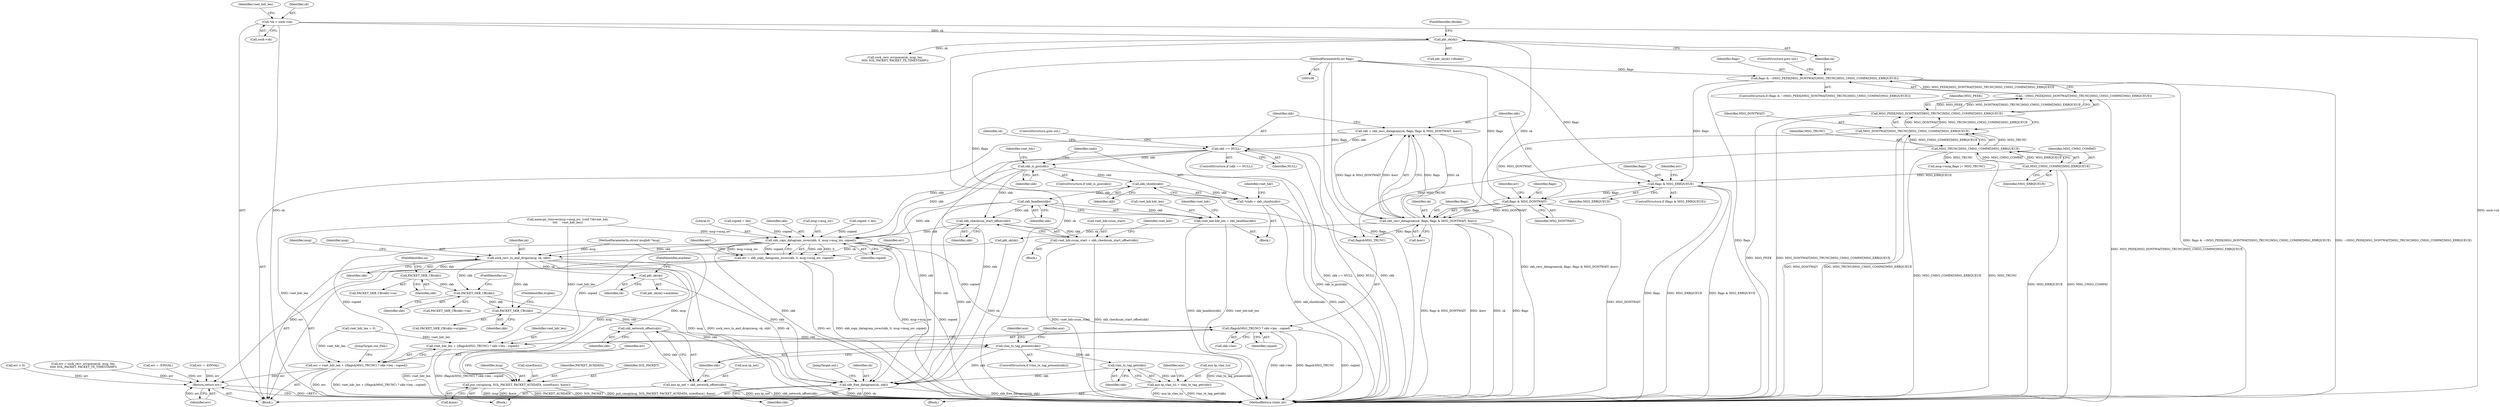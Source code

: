 digraph "0_linux_f3d3342602f8bcbf37d7c46641cb9bca7618eb1c_26@API" {
"1000170" [label="(Call,skb = skb_recv_datagram(sk, flags, flags & MSG_DONTWAIT, &err))"];
"1000172" [label="(Call,skb_recv_datagram(sk, flags, flags & MSG_DONTWAIT, &err))"];
"1000149" [label="(Call,pkt_sk(sk))"];
"1000116" [label="(Call,*sk = sock->sk)"];
"1000175" [label="(Call,flags & MSG_DONTWAIT)"];
"1000157" [label="(Call,flags & MSG_ERRQUEUE)"];
"1000133" [label="(Call,flags & ~(MSG_PEEK|MSG_DONTWAIT|MSG_TRUNC|MSG_CMSG_COMPAT|MSG_ERRQUEUE))"];
"1000113" [label="(MethodParameterIn,int flags)"];
"1000135" [label="(Call,~(MSG_PEEK|MSG_DONTWAIT|MSG_TRUNC|MSG_CMSG_COMPAT|MSG_ERRQUEUE))"];
"1000136" [label="(Call,MSG_PEEK|MSG_DONTWAIT|MSG_TRUNC|MSG_CMSG_COMPAT|MSG_ERRQUEUE)"];
"1000138" [label="(Call,MSG_DONTWAIT|MSG_TRUNC|MSG_CMSG_COMPAT|MSG_ERRQUEUE)"];
"1000140" [label="(Call,MSG_TRUNC|MSG_CMSG_COMPAT|MSG_ERRQUEUE)"];
"1000142" [label="(Call,MSG_CMSG_COMPAT|MSG_ERRQUEUE)"];
"1000181" [label="(Call,skb == NULL)"];
"1000211" [label="(Call,skb_is_gso(skb))"];
"1000217" [label="(Call,skb_shinfo(skb))"];
"1000215" [label="(Call,*sinfo = skb_shinfo(skb))"];
"1000223" [label="(Call,skb_headlen(skb))"];
"1000219" [label="(Call,vnet_hdr.hdr_len = skb_headlen(skb))"];
"1000310" [label="(Call,skb_checksum_start_offset(skb))"];
"1000306" [label="(Call,vnet_hdr.csum_start = skb_checksum_start_offset(skb))"];
"1000368" [label="(Call,skb_copy_datagram_iovec(skb, 0, msg->msg_iov, copied))"];
"1000366" [label="(Call,err = skb_copy_datagram_iovec(skb, 0, msg->msg_iov, copied))"];
"1000525" [label="(Return,return err;)"];
"1000378" [label="(Call,sock_recv_ts_and_drops(msg, sk, skb))"];
"1000408" [label="(Call,PACKET_SKB_CB(skb))"];
"1000418" [label="(Call,PACKET_SKB_CB(skb))"];
"1000452" [label="(Call,PACKET_SKB_CB(skb))"];
"1000471" [label="(Call,skb_network_offset(skb))"];
"1000467" [label="(Call,aux.tp_net = skb_network_offset(skb))"];
"1000474" [label="(Call,vlan_tx_tag_present(skb))"];
"1000481" [label="(Call,vlan_tx_tag_get(skb))"];
"1000477" [label="(Call,aux.tp_vlan_tci = vlan_tx_tag_get(skb))"];
"1000521" [label="(Call,skb_free_datagram(sk, skb))"];
"1000426" [label="(Call,pkt_sk(sk))"];
"1000500" [label="(Call,put_cmsg(msg, SOL_PACKET, PACKET_AUXDATA, sizeof(aux), &aux))"];
"1000508" [label="(Call,err = vnet_hdr_len + ((flags&MSG_TRUNC) ? skb->len : copied))"];
"1000510" [label="(Call,vnet_hdr_len + ((flags&MSG_TRUNC) ? skb->len : copied))"];
"1000512" [label="(Call,(flags&MSG_TRUNC) ? skb->len : copied)"];
"1000481" [label="(Call,vlan_tx_tag_get(skb))"];
"1000503" [label="(Identifier,PACKET_AUXDATA)"];
"1000369" [label="(Identifier,skb)"];
"1000451" [label="(Call,PACKET_SKB_CB(skb)->origlen)"];
"1000513" [label="(Call,flags&MSG_TRUNC)"];
"1000371" [label="(Call,msg->msg_iov)"];
"1000125" [label="(Call,vnet_hdr_len = 0)"];
"1000219" [label="(Call,vnet_hdr.hdr_len = skb_headlen(skb))"];
"1000143" [label="(Identifier,MSG_CMSG_COMPAT)"];
"1000420" [label="(FieldIdentifier,sa)"];
"1000492" [label="(Identifier,aux)"];
"1000524" [label="(JumpTarget,out:)"];
"1000354" [label="(Call,copied > len)"];
"1000187" [label="(Call,pkt_sk(sk))"];
"1000417" [label="(Call,PACKET_SKB_CB(skb)->sa)"];
"1000135" [label="(Call,~(MSG_PEEK|MSG_DONTWAIT|MSG_TRUNC|MSG_CMSG_COMPAT|MSG_ERRQUEUE))"];
"1000478" [label="(Call,aux.tp_vlan_tci)"];
"1000510" [label="(Call,vnet_hdr_len + ((flags&MSG_TRUNC) ? skb->len : copied))"];
"1000220" [label="(Call,vnet_hdr.hdr_len)"];
"1000111" [label="(MethodParameterIn,struct msghdr *msg)"];
"1000176" [label="(Identifier,flags)"];
"1000314" [label="(Identifier,vnet_hdr)"];
"1000140" [label="(Call,MSG_TRUNC|MSG_CMSG_COMPAT|MSG_ERRQUEUE)"];
"1000506" [label="(Call,&aux)"];
"1000512" [label="(Call,(flags&MSG_TRUNC) ? skb->len : copied)"];
"1000114" [label="(Block,)"];
"1000473" [label="(ControlStructure,if (vlan_tx_tag_present(skb)))"];
"1000113" [label="(MethodParameterIn,int flags)"];
"1000516" [label="(Call,skb->len)"];
"1000145" [label="(ControlStructure,goto out;)"];
"1000307" [label="(Call,vnet_hdr.csum_start)"];
"1000300" [label="(Block,)"];
"1000453" [label="(Identifier,skb)"];
"1000419" [label="(Identifier,skb)"];
"1000511" [label="(Identifier,vnet_hdr_len)"];
"1000427" [label="(Identifier,sk)"];
"1000182" [label="(Identifier,skb)"];
"1000384" [label="(Identifier,msg)"];
"1000224" [label="(Identifier,skb)"];
"1000156" [label="(ControlStructure,if (flags & MSG_ERRQUEUE))"];
"1000410" [label="(FieldIdentifier,sa)"];
"1000180" [label="(ControlStructure,if (skb == NULL))"];
"1000334" [label="(Call,memcpy_toiovec(msg->msg_iov, (void *)&vnet_hdr,\n\t\t\t\t     vnet_hdr_len))"];
"1000212" [label="(Identifier,skb)"];
"1000144" [label="(Identifier,MSG_ERRQUEUE)"];
"1000311" [label="(Identifier,skb)"];
"1000218" [label="(Identifier,skb)"];
"1000194" [label="(Call,err = -EINVAL)"];
"1000215" [label="(Call,*sinfo = skb_shinfo(skb))"];
"1000179" [label="(Identifier,err)"];
"1000137" [label="(Identifier,MSG_PEEK)"];
"1000159" [label="(Identifier,MSG_ERRQUEUE)"];
"1000162" [label="(Identifier,err)"];
"1000471" [label="(Call,skb_network_offset(skb))"];
"1000525" [label="(Return,return err;)"];
"1000485" [label="(Identifier,aux)"];
"1000344" [label="(Call,err < 0)"];
"1000175" [label="(Call,flags & MSG_DONTWAIT)"];
"1000408" [label="(Call,PACKET_SKB_CB(skb))"];
"1000409" [label="(Identifier,skb)"];
"1000381" [label="(Identifier,skb)"];
"1000151" [label="(FieldIdentifier,ifindex)"];
"1000177" [label="(Identifier,MSG_DONTWAIT)"];
"1000217" [label="(Call,skb_shinfo(skb))"];
"1000521" [label="(Call,skb_free_datagram(sk, skb))"];
"1000132" [label="(ControlStructure,if (flags & ~(MSG_PEEK|MSG_DONTWAIT|MSG_TRUNC|MSG_CMSG_COMPAT|MSG_ERRQUEUE)))"];
"1000527" [label="(MethodReturn,static int)"];
"1000425" [label="(Call,pkt_sk(sk)->auxdata)"];
"1000366" [label="(Call,err = skb_copy_datagram_iovec(skb, 0, msg->msg_iov, copied))"];
"1000370" [label="(Literal,0)"];
"1000171" [label="(Identifier,skb)"];
"1000157" [label="(Call,flags & MSG_ERRQUEUE)"];
"1000426" [label="(Call,pkt_sk(sk))"];
"1000523" [label="(Identifier,skb)"];
"1000150" [label="(Identifier,sk)"];
"1000476" [label="(Block,)"];
"1000227" [label="(Identifier,vnet_hdr)"];
"1000429" [label="(Block,)"];
"1000306" [label="(Call,vnet_hdr.csum_start = skb_checksum_start_offset(skb))"];
"1000134" [label="(Identifier,flags)"];
"1000502" [label="(Identifier,SOL_PACKET)"];
"1000368" [label="(Call,skb_copy_datagram_iovec(skb, 0, msg->msg_iov, copied))"];
"1000520" [label="(JumpTarget,out_free:)"];
"1000174" [label="(Identifier,flags)"];
"1000310" [label="(Call,skb_checksum_start_offset(skb))"];
"1000522" [label="(Identifier,sk)"];
"1000141" [label="(Identifier,MSG_TRUNC)"];
"1000452" [label="(Call,PACKET_SKB_CB(skb))"];
"1000188" [label="(Identifier,sk)"];
"1000454" [label="(FieldIdentifier,origlen)"];
"1000184" [label="(ControlStructure,goto out;)"];
"1000378" [label="(Call,sock_recv_ts_and_drops(msg, sk, skb))"];
"1000148" [label="(Call,pkt_sk(sk)->ifindex)"];
"1000501" [label="(Identifier,msg)"];
"1000173" [label="(Identifier,sk)"];
"1000361" [label="(Call,msg->msg_flags |= MSG_TRUNC)"];
"1000467" [label="(Call,aux.tp_net = skb_network_offset(skb))"];
"1000223" [label="(Call,skb_headlen(skb))"];
"1000428" [label="(FieldIdentifier,auxdata)"];
"1000158" [label="(Identifier,flags)"];
"1000210" [label="(ControlStructure,if (skb_is_gso(skb)))"];
"1000139" [label="(Identifier,MSG_DONTWAIT)"];
"1000118" [label="(Call,sock->sk)"];
"1000508" [label="(Call,err = vnet_hdr_len + ((flags&MSG_TRUNC) ? skb->len : copied))"];
"1000468" [label="(Call,aux.tp_net)"];
"1000211" [label="(Call,skb_is_gso(skb))"];
"1000367" [label="(Identifier,err)"];
"1000418" [label="(Call,PACKET_SKB_CB(skb))"];
"1000475" [label="(Identifier,skb)"];
"1000161" [label="(Call,err = sock_recv_errqueue(sk, msg, len,\n\t\t\t\t\t SOL_PACKET, PACKET_TX_TIMESTAMP))"];
"1000374" [label="(Identifier,copied)"];
"1000472" [label="(Identifier,skb)"];
"1000178" [label="(Call,&err)"];
"1000376" [label="(Identifier,err)"];
"1000216" [label="(Identifier,sinfo)"];
"1000519" [label="(Identifier,copied)"];
"1000136" [label="(Call,MSG_PEEK|MSG_DONTWAIT|MSG_TRUNC|MSG_CMSG_COMPAT|MSG_ERRQUEUE)"];
"1000163" [label="(Call,sock_recv_errqueue(sk, msg, len,\n\t\t\t\t\t SOL_PACKET, PACKET_TX_TIMESTAMP))"];
"1000116" [label="(Call,*sk = sock->sk)"];
"1000128" [label="(Call,err = -EINVAL)"];
"1000291" [label="(Identifier,vnet_hdr)"];
"1000474" [label="(Call,vlan_tx_tag_present(skb))"];
"1000170" [label="(Call,skb = skb_recv_datagram(sk, flags, flags & MSG_DONTWAIT, &err))"];
"1000133" [label="(Call,flags & ~(MSG_PEEK|MSG_DONTWAIT|MSG_TRUNC|MSG_CMSG_COMPAT|MSG_ERRQUEUE))"];
"1000221" [label="(Identifier,vnet_hdr)"];
"1000379" [label="(Identifier,msg)"];
"1000126" [label="(Identifier,vnet_hdr_len)"];
"1000142" [label="(Call,MSG_CMSG_COMPAT|MSG_ERRQUEUE)"];
"1000500" [label="(Call,put_cmsg(msg, SOL_PACKET, PACKET_AUXDATA, sizeof(aux), &aux))"];
"1000117" [label="(Identifier,sk)"];
"1000358" [label="(Call,copied = len)"];
"1000183" [label="(Identifier,NULL)"];
"1000380" [label="(Identifier,sk)"];
"1000509" [label="(Identifier,err)"];
"1000407" [label="(Call,PACKET_SKB_CB(skb)->sa)"];
"1000213" [label="(Block,)"];
"1000181" [label="(Call,skb == NULL)"];
"1000482" [label="(Identifier,skb)"];
"1000504" [label="(Call,sizeof(aux))"];
"1000138" [label="(Call,MSG_DONTWAIT|MSG_TRUNC|MSG_CMSG_COMPAT|MSG_ERRQUEUE)"];
"1000149" [label="(Call,pkt_sk(sk))"];
"1000479" [label="(Identifier,aux)"];
"1000477" [label="(Call,aux.tp_vlan_tci = vlan_tx_tag_get(skb))"];
"1000526" [label="(Identifier,err)"];
"1000172" [label="(Call,skb_recv_datagram(sk, flags, flags & MSG_DONTWAIT, &err))"];
"1000170" -> "1000114"  [label="AST: "];
"1000170" -> "1000172"  [label="CFG: "];
"1000171" -> "1000170"  [label="AST: "];
"1000172" -> "1000170"  [label="AST: "];
"1000182" -> "1000170"  [label="CFG: "];
"1000170" -> "1000527"  [label="DDG: skb_recv_datagram(sk, flags, flags & MSG_DONTWAIT, &err)"];
"1000172" -> "1000170"  [label="DDG: sk"];
"1000172" -> "1000170"  [label="DDG: flags"];
"1000172" -> "1000170"  [label="DDG: flags & MSG_DONTWAIT"];
"1000172" -> "1000170"  [label="DDG: &err"];
"1000170" -> "1000181"  [label="DDG: skb"];
"1000172" -> "1000178"  [label="CFG: "];
"1000173" -> "1000172"  [label="AST: "];
"1000174" -> "1000172"  [label="AST: "];
"1000175" -> "1000172"  [label="AST: "];
"1000178" -> "1000172"  [label="AST: "];
"1000172" -> "1000527"  [label="DDG: &err"];
"1000172" -> "1000527"  [label="DDG: sk"];
"1000172" -> "1000527"  [label="DDG: flags"];
"1000172" -> "1000527"  [label="DDG: flags & MSG_DONTWAIT"];
"1000149" -> "1000172"  [label="DDG: sk"];
"1000175" -> "1000172"  [label="DDG: flags"];
"1000175" -> "1000172"  [label="DDG: MSG_DONTWAIT"];
"1000113" -> "1000172"  [label="DDG: flags"];
"1000172" -> "1000187"  [label="DDG: sk"];
"1000172" -> "1000513"  [label="DDG: flags"];
"1000149" -> "1000148"  [label="AST: "];
"1000149" -> "1000150"  [label="CFG: "];
"1000150" -> "1000149"  [label="AST: "];
"1000151" -> "1000149"  [label="CFG: "];
"1000149" -> "1000527"  [label="DDG: sk"];
"1000116" -> "1000149"  [label="DDG: sk"];
"1000149" -> "1000163"  [label="DDG: sk"];
"1000116" -> "1000114"  [label="AST: "];
"1000116" -> "1000118"  [label="CFG: "];
"1000117" -> "1000116"  [label="AST: "];
"1000118" -> "1000116"  [label="AST: "];
"1000126" -> "1000116"  [label="CFG: "];
"1000116" -> "1000527"  [label="DDG: sk"];
"1000116" -> "1000527"  [label="DDG: sock->sk"];
"1000175" -> "1000177"  [label="CFG: "];
"1000176" -> "1000175"  [label="AST: "];
"1000177" -> "1000175"  [label="AST: "];
"1000179" -> "1000175"  [label="CFG: "];
"1000175" -> "1000527"  [label="DDG: MSG_DONTWAIT"];
"1000157" -> "1000175"  [label="DDG: flags"];
"1000113" -> "1000175"  [label="DDG: flags"];
"1000138" -> "1000175"  [label="DDG: MSG_DONTWAIT"];
"1000157" -> "1000156"  [label="AST: "];
"1000157" -> "1000159"  [label="CFG: "];
"1000158" -> "1000157"  [label="AST: "];
"1000159" -> "1000157"  [label="AST: "];
"1000162" -> "1000157"  [label="CFG: "];
"1000171" -> "1000157"  [label="CFG: "];
"1000157" -> "1000527"  [label="DDG: MSG_ERRQUEUE"];
"1000157" -> "1000527"  [label="DDG: flags & MSG_ERRQUEUE"];
"1000157" -> "1000527"  [label="DDG: flags"];
"1000133" -> "1000157"  [label="DDG: flags"];
"1000113" -> "1000157"  [label="DDG: flags"];
"1000142" -> "1000157"  [label="DDG: MSG_ERRQUEUE"];
"1000133" -> "1000132"  [label="AST: "];
"1000133" -> "1000135"  [label="CFG: "];
"1000134" -> "1000133"  [label="AST: "];
"1000135" -> "1000133"  [label="AST: "];
"1000145" -> "1000133"  [label="CFG: "];
"1000150" -> "1000133"  [label="CFG: "];
"1000133" -> "1000527"  [label="DDG: flags"];
"1000133" -> "1000527"  [label="DDG: flags & ~(MSG_PEEK|MSG_DONTWAIT|MSG_TRUNC|MSG_CMSG_COMPAT|MSG_ERRQUEUE)"];
"1000133" -> "1000527"  [label="DDG: ~(MSG_PEEK|MSG_DONTWAIT|MSG_TRUNC|MSG_CMSG_COMPAT|MSG_ERRQUEUE)"];
"1000113" -> "1000133"  [label="DDG: flags"];
"1000135" -> "1000133"  [label="DDG: MSG_PEEK|MSG_DONTWAIT|MSG_TRUNC|MSG_CMSG_COMPAT|MSG_ERRQUEUE"];
"1000113" -> "1000108"  [label="AST: "];
"1000113" -> "1000527"  [label="DDG: flags"];
"1000113" -> "1000513"  [label="DDG: flags"];
"1000135" -> "1000136"  [label="CFG: "];
"1000136" -> "1000135"  [label="AST: "];
"1000135" -> "1000527"  [label="DDG: MSG_PEEK|MSG_DONTWAIT|MSG_TRUNC|MSG_CMSG_COMPAT|MSG_ERRQUEUE"];
"1000136" -> "1000135"  [label="DDG: MSG_PEEK"];
"1000136" -> "1000135"  [label="DDG: MSG_DONTWAIT|MSG_TRUNC|MSG_CMSG_COMPAT|MSG_ERRQUEUE"];
"1000136" -> "1000138"  [label="CFG: "];
"1000137" -> "1000136"  [label="AST: "];
"1000138" -> "1000136"  [label="AST: "];
"1000136" -> "1000527"  [label="DDG: MSG_DONTWAIT|MSG_TRUNC|MSG_CMSG_COMPAT|MSG_ERRQUEUE"];
"1000136" -> "1000527"  [label="DDG: MSG_PEEK"];
"1000138" -> "1000136"  [label="DDG: MSG_DONTWAIT"];
"1000138" -> "1000136"  [label="DDG: MSG_TRUNC|MSG_CMSG_COMPAT|MSG_ERRQUEUE"];
"1000138" -> "1000140"  [label="CFG: "];
"1000139" -> "1000138"  [label="AST: "];
"1000140" -> "1000138"  [label="AST: "];
"1000138" -> "1000527"  [label="DDG: MSG_DONTWAIT"];
"1000138" -> "1000527"  [label="DDG: MSG_TRUNC|MSG_CMSG_COMPAT|MSG_ERRQUEUE"];
"1000140" -> "1000138"  [label="DDG: MSG_TRUNC"];
"1000140" -> "1000138"  [label="DDG: MSG_CMSG_COMPAT|MSG_ERRQUEUE"];
"1000140" -> "1000142"  [label="CFG: "];
"1000141" -> "1000140"  [label="AST: "];
"1000142" -> "1000140"  [label="AST: "];
"1000140" -> "1000527"  [label="DDG: MSG_CMSG_COMPAT|MSG_ERRQUEUE"];
"1000140" -> "1000527"  [label="DDG: MSG_TRUNC"];
"1000142" -> "1000140"  [label="DDG: MSG_CMSG_COMPAT"];
"1000142" -> "1000140"  [label="DDG: MSG_ERRQUEUE"];
"1000140" -> "1000361"  [label="DDG: MSG_TRUNC"];
"1000140" -> "1000513"  [label="DDG: MSG_TRUNC"];
"1000142" -> "1000144"  [label="CFG: "];
"1000143" -> "1000142"  [label="AST: "];
"1000144" -> "1000142"  [label="AST: "];
"1000142" -> "1000527"  [label="DDG: MSG_ERRQUEUE"];
"1000142" -> "1000527"  [label="DDG: MSG_CMSG_COMPAT"];
"1000181" -> "1000180"  [label="AST: "];
"1000181" -> "1000183"  [label="CFG: "];
"1000182" -> "1000181"  [label="AST: "];
"1000183" -> "1000181"  [label="AST: "];
"1000184" -> "1000181"  [label="CFG: "];
"1000188" -> "1000181"  [label="CFG: "];
"1000181" -> "1000527"  [label="DDG: skb"];
"1000181" -> "1000527"  [label="DDG: skb == NULL"];
"1000181" -> "1000527"  [label="DDG: NULL"];
"1000181" -> "1000211"  [label="DDG: skb"];
"1000181" -> "1000368"  [label="DDG: skb"];
"1000181" -> "1000521"  [label="DDG: skb"];
"1000211" -> "1000210"  [label="AST: "];
"1000211" -> "1000212"  [label="CFG: "];
"1000212" -> "1000211"  [label="AST: "];
"1000216" -> "1000211"  [label="CFG: "];
"1000291" -> "1000211"  [label="CFG: "];
"1000211" -> "1000527"  [label="DDG: skb_is_gso(skb)"];
"1000211" -> "1000217"  [label="DDG: skb"];
"1000211" -> "1000310"  [label="DDG: skb"];
"1000211" -> "1000368"  [label="DDG: skb"];
"1000211" -> "1000521"  [label="DDG: skb"];
"1000217" -> "1000215"  [label="AST: "];
"1000217" -> "1000218"  [label="CFG: "];
"1000218" -> "1000217"  [label="AST: "];
"1000215" -> "1000217"  [label="CFG: "];
"1000217" -> "1000215"  [label="DDG: skb"];
"1000217" -> "1000223"  [label="DDG: skb"];
"1000215" -> "1000213"  [label="AST: "];
"1000216" -> "1000215"  [label="AST: "];
"1000221" -> "1000215"  [label="CFG: "];
"1000215" -> "1000527"  [label="DDG: sinfo"];
"1000215" -> "1000527"  [label="DDG: skb_shinfo(skb)"];
"1000223" -> "1000219"  [label="AST: "];
"1000223" -> "1000224"  [label="CFG: "];
"1000224" -> "1000223"  [label="AST: "];
"1000219" -> "1000223"  [label="CFG: "];
"1000223" -> "1000219"  [label="DDG: skb"];
"1000223" -> "1000310"  [label="DDG: skb"];
"1000223" -> "1000368"  [label="DDG: skb"];
"1000223" -> "1000521"  [label="DDG: skb"];
"1000219" -> "1000213"  [label="AST: "];
"1000220" -> "1000219"  [label="AST: "];
"1000227" -> "1000219"  [label="CFG: "];
"1000219" -> "1000527"  [label="DDG: skb_headlen(skb)"];
"1000219" -> "1000527"  [label="DDG: vnet_hdr.hdr_len"];
"1000310" -> "1000306"  [label="AST: "];
"1000310" -> "1000311"  [label="CFG: "];
"1000311" -> "1000310"  [label="AST: "];
"1000306" -> "1000310"  [label="CFG: "];
"1000310" -> "1000306"  [label="DDG: skb"];
"1000310" -> "1000368"  [label="DDG: skb"];
"1000310" -> "1000521"  [label="DDG: skb"];
"1000306" -> "1000300"  [label="AST: "];
"1000307" -> "1000306"  [label="AST: "];
"1000314" -> "1000306"  [label="CFG: "];
"1000306" -> "1000527"  [label="DDG: skb_checksum_start_offset(skb)"];
"1000306" -> "1000527"  [label="DDG: vnet_hdr.csum_start"];
"1000368" -> "1000366"  [label="AST: "];
"1000368" -> "1000374"  [label="CFG: "];
"1000369" -> "1000368"  [label="AST: "];
"1000370" -> "1000368"  [label="AST: "];
"1000371" -> "1000368"  [label="AST: "];
"1000374" -> "1000368"  [label="AST: "];
"1000366" -> "1000368"  [label="CFG: "];
"1000368" -> "1000527"  [label="DDG: copied"];
"1000368" -> "1000527"  [label="DDG: msg->msg_iov"];
"1000368" -> "1000366"  [label="DDG: skb"];
"1000368" -> "1000366"  [label="DDG: 0"];
"1000368" -> "1000366"  [label="DDG: msg->msg_iov"];
"1000368" -> "1000366"  [label="DDG: copied"];
"1000334" -> "1000368"  [label="DDG: msg->msg_iov"];
"1000354" -> "1000368"  [label="DDG: copied"];
"1000358" -> "1000368"  [label="DDG: copied"];
"1000368" -> "1000378"  [label="DDG: skb"];
"1000368" -> "1000508"  [label="DDG: copied"];
"1000368" -> "1000510"  [label="DDG: copied"];
"1000368" -> "1000512"  [label="DDG: copied"];
"1000368" -> "1000521"  [label="DDG: skb"];
"1000366" -> "1000114"  [label="AST: "];
"1000367" -> "1000366"  [label="AST: "];
"1000376" -> "1000366"  [label="CFG: "];
"1000366" -> "1000527"  [label="DDG: skb_copy_datagram_iovec(skb, 0, msg->msg_iov, copied)"];
"1000366" -> "1000527"  [label="DDG: err"];
"1000366" -> "1000525"  [label="DDG: err"];
"1000525" -> "1000114"  [label="AST: "];
"1000525" -> "1000526"  [label="CFG: "];
"1000526" -> "1000525"  [label="AST: "];
"1000527" -> "1000525"  [label="CFG: "];
"1000525" -> "1000527"  [label="DDG: <RET>"];
"1000526" -> "1000525"  [label="DDG: err"];
"1000508" -> "1000525"  [label="DDG: err"];
"1000194" -> "1000525"  [label="DDG: err"];
"1000128" -> "1000525"  [label="DDG: err"];
"1000344" -> "1000525"  [label="DDG: err"];
"1000161" -> "1000525"  [label="DDG: err"];
"1000378" -> "1000114"  [label="AST: "];
"1000378" -> "1000381"  [label="CFG: "];
"1000379" -> "1000378"  [label="AST: "];
"1000380" -> "1000378"  [label="AST: "];
"1000381" -> "1000378"  [label="AST: "];
"1000384" -> "1000378"  [label="CFG: "];
"1000378" -> "1000527"  [label="DDG: msg"];
"1000378" -> "1000527"  [label="DDG: sock_recv_ts_and_drops(msg, sk, skb)"];
"1000111" -> "1000378"  [label="DDG: msg"];
"1000187" -> "1000378"  [label="DDG: sk"];
"1000378" -> "1000408"  [label="DDG: skb"];
"1000378" -> "1000418"  [label="DDG: skb"];
"1000378" -> "1000426"  [label="DDG: sk"];
"1000378" -> "1000452"  [label="DDG: skb"];
"1000378" -> "1000500"  [label="DDG: msg"];
"1000378" -> "1000521"  [label="DDG: skb"];
"1000408" -> "1000407"  [label="AST: "];
"1000408" -> "1000409"  [label="CFG: "];
"1000409" -> "1000408"  [label="AST: "];
"1000410" -> "1000408"  [label="CFG: "];
"1000408" -> "1000418"  [label="DDG: skb"];
"1000418" -> "1000417"  [label="AST: "];
"1000418" -> "1000419"  [label="CFG: "];
"1000419" -> "1000418"  [label="AST: "];
"1000420" -> "1000418"  [label="CFG: "];
"1000418" -> "1000452"  [label="DDG: skb"];
"1000418" -> "1000521"  [label="DDG: skb"];
"1000452" -> "1000451"  [label="AST: "];
"1000452" -> "1000453"  [label="CFG: "];
"1000453" -> "1000452"  [label="AST: "];
"1000454" -> "1000452"  [label="CFG: "];
"1000452" -> "1000471"  [label="DDG: skb"];
"1000471" -> "1000467"  [label="AST: "];
"1000471" -> "1000472"  [label="CFG: "];
"1000472" -> "1000471"  [label="AST: "];
"1000467" -> "1000471"  [label="CFG: "];
"1000471" -> "1000467"  [label="DDG: skb"];
"1000471" -> "1000474"  [label="DDG: skb"];
"1000467" -> "1000429"  [label="AST: "];
"1000468" -> "1000467"  [label="AST: "];
"1000475" -> "1000467"  [label="CFG: "];
"1000467" -> "1000527"  [label="DDG: aux.tp_net"];
"1000467" -> "1000527"  [label="DDG: skb_network_offset(skb)"];
"1000474" -> "1000473"  [label="AST: "];
"1000474" -> "1000475"  [label="CFG: "];
"1000475" -> "1000474"  [label="AST: "];
"1000479" -> "1000474"  [label="CFG: "];
"1000492" -> "1000474"  [label="CFG: "];
"1000474" -> "1000527"  [label="DDG: vlan_tx_tag_present(skb)"];
"1000474" -> "1000481"  [label="DDG: skb"];
"1000474" -> "1000521"  [label="DDG: skb"];
"1000481" -> "1000477"  [label="AST: "];
"1000481" -> "1000482"  [label="CFG: "];
"1000482" -> "1000481"  [label="AST: "];
"1000477" -> "1000481"  [label="CFG: "];
"1000481" -> "1000477"  [label="DDG: skb"];
"1000481" -> "1000521"  [label="DDG: skb"];
"1000477" -> "1000476"  [label="AST: "];
"1000478" -> "1000477"  [label="AST: "];
"1000485" -> "1000477"  [label="CFG: "];
"1000477" -> "1000527"  [label="DDG: vlan_tx_tag_get(skb)"];
"1000477" -> "1000527"  [label="DDG: aux.tp_vlan_tci"];
"1000521" -> "1000114"  [label="AST: "];
"1000521" -> "1000523"  [label="CFG: "];
"1000522" -> "1000521"  [label="AST: "];
"1000523" -> "1000521"  [label="AST: "];
"1000524" -> "1000521"  [label="CFG: "];
"1000521" -> "1000527"  [label="DDG: sk"];
"1000521" -> "1000527"  [label="DDG: skb_free_datagram(sk, skb)"];
"1000521" -> "1000527"  [label="DDG: skb"];
"1000187" -> "1000521"  [label="DDG: sk"];
"1000426" -> "1000521"  [label="DDG: sk"];
"1000426" -> "1000425"  [label="AST: "];
"1000426" -> "1000427"  [label="CFG: "];
"1000427" -> "1000426"  [label="AST: "];
"1000428" -> "1000426"  [label="CFG: "];
"1000500" -> "1000429"  [label="AST: "];
"1000500" -> "1000506"  [label="CFG: "];
"1000501" -> "1000500"  [label="AST: "];
"1000502" -> "1000500"  [label="AST: "];
"1000503" -> "1000500"  [label="AST: "];
"1000504" -> "1000500"  [label="AST: "];
"1000506" -> "1000500"  [label="AST: "];
"1000509" -> "1000500"  [label="CFG: "];
"1000500" -> "1000527"  [label="DDG: &aux"];
"1000500" -> "1000527"  [label="DDG: PACKET_AUXDATA"];
"1000500" -> "1000527"  [label="DDG: SOL_PACKET"];
"1000500" -> "1000527"  [label="DDG: put_cmsg(msg, SOL_PACKET, PACKET_AUXDATA, sizeof(aux), &aux)"];
"1000500" -> "1000527"  [label="DDG: msg"];
"1000111" -> "1000500"  [label="DDG: msg"];
"1000508" -> "1000114"  [label="AST: "];
"1000508" -> "1000510"  [label="CFG: "];
"1000509" -> "1000508"  [label="AST: "];
"1000510" -> "1000508"  [label="AST: "];
"1000520" -> "1000508"  [label="CFG: "];
"1000508" -> "1000527"  [label="DDG: err"];
"1000508" -> "1000527"  [label="DDG: vnet_hdr_len + ((flags&MSG_TRUNC) ? skb->len : copied)"];
"1000125" -> "1000508"  [label="DDG: vnet_hdr_len"];
"1000334" -> "1000508"  [label="DDG: vnet_hdr_len"];
"1000510" -> "1000512"  [label="CFG: "];
"1000511" -> "1000510"  [label="AST: "];
"1000512" -> "1000510"  [label="AST: "];
"1000510" -> "1000527"  [label="DDG: vnet_hdr_len"];
"1000510" -> "1000527"  [label="DDG: (flags&MSG_TRUNC) ? skb->len : copied"];
"1000125" -> "1000510"  [label="DDG: vnet_hdr_len"];
"1000334" -> "1000510"  [label="DDG: vnet_hdr_len"];
"1000512" -> "1000516"  [label="CFG: "];
"1000512" -> "1000519"  [label="CFG: "];
"1000513" -> "1000512"  [label="AST: "];
"1000516" -> "1000512"  [label="AST: "];
"1000519" -> "1000512"  [label="AST: "];
"1000512" -> "1000527"  [label="DDG: flags&MSG_TRUNC"];
"1000512" -> "1000527"  [label="DDG: copied"];
"1000512" -> "1000527"  [label="DDG: skb->len"];
}
